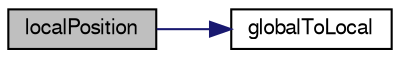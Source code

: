 digraph "localPosition"
{
  bgcolor="transparent";
  edge [fontname="FreeSans",fontsize="10",labelfontname="FreeSans",labelfontsize="10"];
  node [fontname="FreeSans",fontsize="10",shape=record];
  rankdir="LR";
  Node1 [label="localPosition",height=0.2,width=0.4,color="black", fillcolor="grey75", style="filled" fontcolor="black"];
  Node1 -> Node2 [color="midnightblue",fontsize="10",style="solid",fontname="FreeSans"];
  Node2 [label="globalToLocal",height=0.2,width=0.4,color="black",URL="$a00387.html#a2e1b5b722b11dde4d4d5a222a874f9e5",tooltip="Convert from global Cartesian system to the local coordinate system. "];
}

